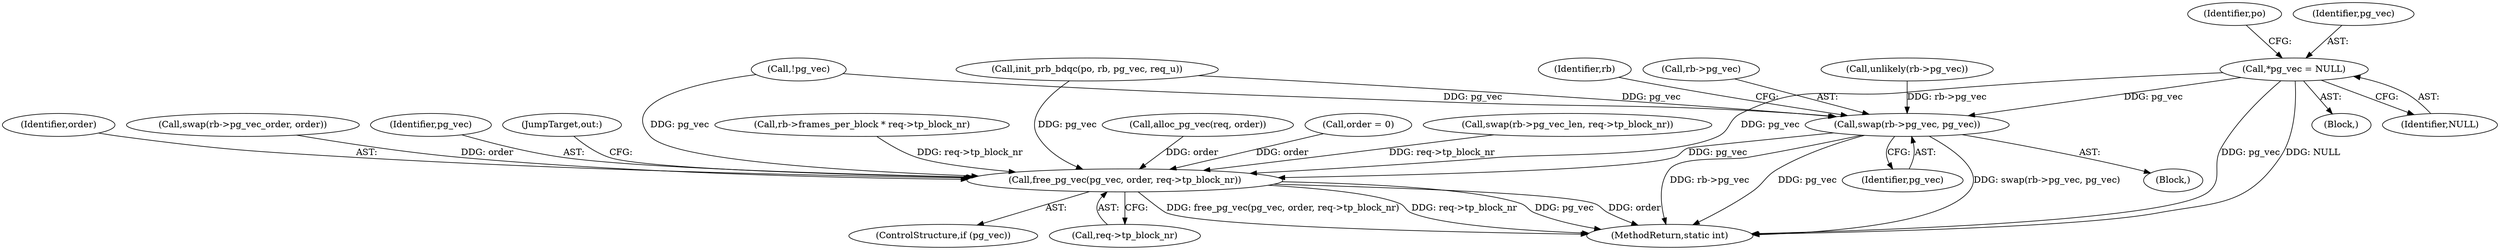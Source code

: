 digraph "0_linux_84ac7260236a49c79eede91617700174c2c19b0c@pointer" {
"1000114" [label="(Call,*pg_vec = NULL)"];
"1000453" [label="(Call,swap(rb->pg_vec, pg_vec))"];
"1000578" [label="(Call,free_pg_vec(pg_vec, order, req->tp_block_nr))"];
"1000444" [label="(Block,)"];
"1000576" [label="(ControlStructure,if (pg_vec))"];
"1000584" [label="(JumpTarget,out:)"];
"1000371" [label="(Call,init_prb_bdqc(po, rb, pg_vec, req_u))"];
"1000331" [label="(Call,rb->frames_per_block * req->tp_block_nr)"];
"1000210" [label="(Call,unlikely(rb->pg_vec))"];
"1000453" [label="(Call,swap(rb->pg_vec, pg_vec))"];
"1000359" [label="(Call,!pg_vec)"];
"1000119" [label="(Identifier,po)"];
"1000457" [label="(Identifier,pg_vec)"];
"1000354" [label="(Call,alloc_pg_vec(req, order))"];
"1000460" [label="(Identifier,rb)"];
"1000124" [label="(Call,order = 0)"];
"1000489" [label="(Call,swap(rb->pg_vec_len, req->tp_block_nr))"];
"1000112" [label="(Block,)"];
"1000580" [label="(Identifier,order)"];
"1000587" [label="(MethodReturn,static int)"];
"1000116" [label="(Identifier,NULL)"];
"1000454" [label="(Call,rb->pg_vec)"];
"1000578" [label="(Call,free_pg_vec(pg_vec, order, req->tp_block_nr))"];
"1000115" [label="(Identifier,pg_vec)"];
"1000114" [label="(Call,*pg_vec = NULL)"];
"1000484" [label="(Call,swap(rb->pg_vec_order, order))"];
"1000581" [label="(Call,req->tp_block_nr)"];
"1000579" [label="(Identifier,pg_vec)"];
"1000114" -> "1000112"  [label="AST: "];
"1000114" -> "1000116"  [label="CFG: "];
"1000115" -> "1000114"  [label="AST: "];
"1000116" -> "1000114"  [label="AST: "];
"1000119" -> "1000114"  [label="CFG: "];
"1000114" -> "1000587"  [label="DDG: pg_vec"];
"1000114" -> "1000587"  [label="DDG: NULL"];
"1000114" -> "1000453"  [label="DDG: pg_vec"];
"1000114" -> "1000578"  [label="DDG: pg_vec"];
"1000453" -> "1000444"  [label="AST: "];
"1000453" -> "1000457"  [label="CFG: "];
"1000454" -> "1000453"  [label="AST: "];
"1000457" -> "1000453"  [label="AST: "];
"1000460" -> "1000453"  [label="CFG: "];
"1000453" -> "1000587"  [label="DDG: pg_vec"];
"1000453" -> "1000587"  [label="DDG: swap(rb->pg_vec, pg_vec)"];
"1000453" -> "1000587"  [label="DDG: rb->pg_vec"];
"1000210" -> "1000453"  [label="DDG: rb->pg_vec"];
"1000359" -> "1000453"  [label="DDG: pg_vec"];
"1000371" -> "1000453"  [label="DDG: pg_vec"];
"1000453" -> "1000578"  [label="DDG: pg_vec"];
"1000578" -> "1000576"  [label="AST: "];
"1000578" -> "1000581"  [label="CFG: "];
"1000579" -> "1000578"  [label="AST: "];
"1000580" -> "1000578"  [label="AST: "];
"1000581" -> "1000578"  [label="AST: "];
"1000584" -> "1000578"  [label="CFG: "];
"1000578" -> "1000587"  [label="DDG: pg_vec"];
"1000578" -> "1000587"  [label="DDG: order"];
"1000578" -> "1000587"  [label="DDG: free_pg_vec(pg_vec, order, req->tp_block_nr)"];
"1000578" -> "1000587"  [label="DDG: req->tp_block_nr"];
"1000359" -> "1000578"  [label="DDG: pg_vec"];
"1000371" -> "1000578"  [label="DDG: pg_vec"];
"1000354" -> "1000578"  [label="DDG: order"];
"1000124" -> "1000578"  [label="DDG: order"];
"1000484" -> "1000578"  [label="DDG: order"];
"1000489" -> "1000578"  [label="DDG: req->tp_block_nr"];
"1000331" -> "1000578"  [label="DDG: req->tp_block_nr"];
}

